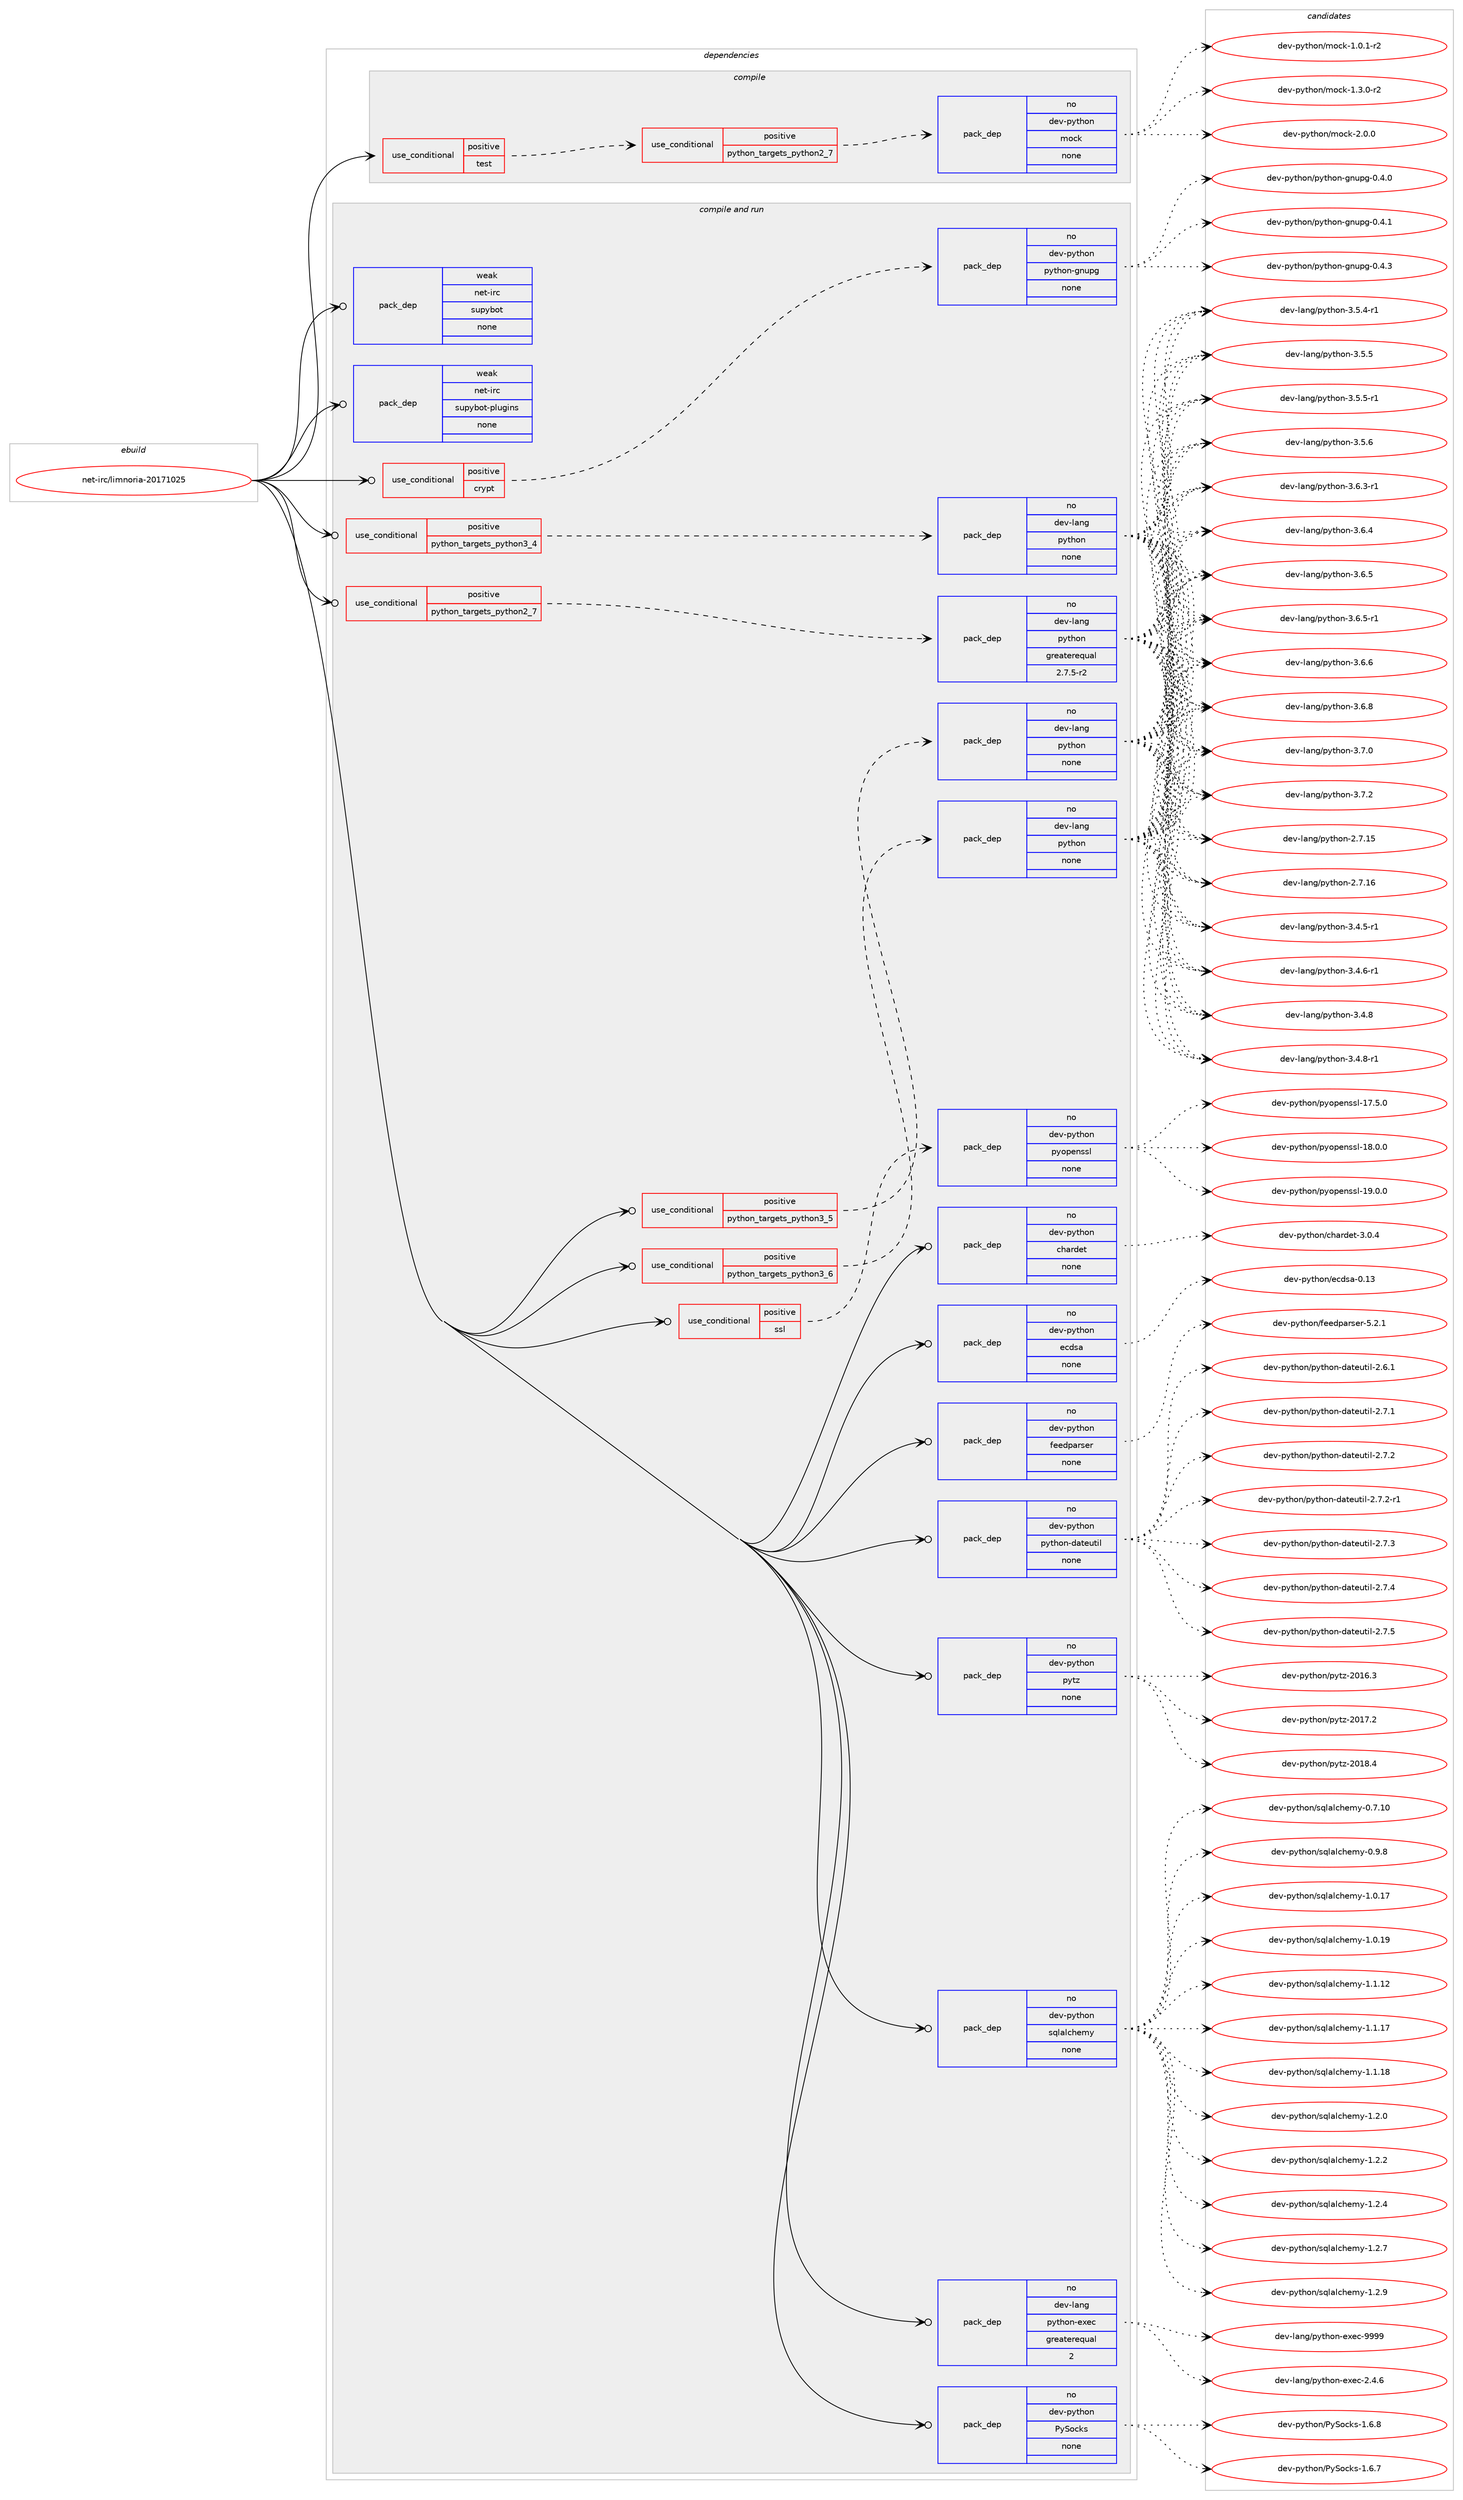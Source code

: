 digraph prolog {

# *************
# Graph options
# *************

newrank=true;
concentrate=true;
compound=true;
graph [rankdir=LR,fontname=Helvetica,fontsize=10,ranksep=1.5];#, ranksep=2.5, nodesep=0.2];
edge  [arrowhead=vee];
node  [fontname=Helvetica,fontsize=10];

# **********
# The ebuild
# **********

subgraph cluster_leftcol {
color=gray;
rank=same;
label=<<i>ebuild</i>>;
id [label="net-irc/limnoria-20171025", color=red, width=4, href="../net-irc/limnoria-20171025.svg"];
}

# ****************
# The dependencies
# ****************

subgraph cluster_midcol {
color=gray;
label=<<i>dependencies</i>>;
subgraph cluster_compile {
fillcolor="#eeeeee";
style=filled;
label=<<i>compile</i>>;
subgraph cond445520 {
dependency1657077 [label=<<TABLE BORDER="0" CELLBORDER="1" CELLSPACING="0" CELLPADDING="4"><TR><TD ROWSPAN="3" CELLPADDING="10">use_conditional</TD></TR><TR><TD>positive</TD></TR><TR><TD>test</TD></TR></TABLE>>, shape=none, color=red];
subgraph cond445521 {
dependency1657078 [label=<<TABLE BORDER="0" CELLBORDER="1" CELLSPACING="0" CELLPADDING="4"><TR><TD ROWSPAN="3" CELLPADDING="10">use_conditional</TD></TR><TR><TD>positive</TD></TR><TR><TD>python_targets_python2_7</TD></TR></TABLE>>, shape=none, color=red];
subgraph pack1184699 {
dependency1657079 [label=<<TABLE BORDER="0" CELLBORDER="1" CELLSPACING="0" CELLPADDING="4" WIDTH="220"><TR><TD ROWSPAN="6" CELLPADDING="30">pack_dep</TD></TR><TR><TD WIDTH="110">no</TD></TR><TR><TD>dev-python</TD></TR><TR><TD>mock</TD></TR><TR><TD>none</TD></TR><TR><TD></TD></TR></TABLE>>, shape=none, color=blue];
}
dependency1657078:e -> dependency1657079:w [weight=20,style="dashed",arrowhead="vee"];
}
dependency1657077:e -> dependency1657078:w [weight=20,style="dashed",arrowhead="vee"];
}
id:e -> dependency1657077:w [weight=20,style="solid",arrowhead="vee"];
}
subgraph cluster_compileandrun {
fillcolor="#eeeeee";
style=filled;
label=<<i>compile and run</i>>;
subgraph cond445522 {
dependency1657080 [label=<<TABLE BORDER="0" CELLBORDER="1" CELLSPACING="0" CELLPADDING="4"><TR><TD ROWSPAN="3" CELLPADDING="10">use_conditional</TD></TR><TR><TD>positive</TD></TR><TR><TD>crypt</TD></TR></TABLE>>, shape=none, color=red];
subgraph pack1184700 {
dependency1657081 [label=<<TABLE BORDER="0" CELLBORDER="1" CELLSPACING="0" CELLPADDING="4" WIDTH="220"><TR><TD ROWSPAN="6" CELLPADDING="30">pack_dep</TD></TR><TR><TD WIDTH="110">no</TD></TR><TR><TD>dev-python</TD></TR><TR><TD>python-gnupg</TD></TR><TR><TD>none</TD></TR><TR><TD></TD></TR></TABLE>>, shape=none, color=blue];
}
dependency1657080:e -> dependency1657081:w [weight=20,style="dashed",arrowhead="vee"];
}
id:e -> dependency1657080:w [weight=20,style="solid",arrowhead="odotvee"];
subgraph cond445523 {
dependency1657082 [label=<<TABLE BORDER="0" CELLBORDER="1" CELLSPACING="0" CELLPADDING="4"><TR><TD ROWSPAN="3" CELLPADDING="10">use_conditional</TD></TR><TR><TD>positive</TD></TR><TR><TD>python_targets_python2_7</TD></TR></TABLE>>, shape=none, color=red];
subgraph pack1184701 {
dependency1657083 [label=<<TABLE BORDER="0" CELLBORDER="1" CELLSPACING="0" CELLPADDING="4" WIDTH="220"><TR><TD ROWSPAN="6" CELLPADDING="30">pack_dep</TD></TR><TR><TD WIDTH="110">no</TD></TR><TR><TD>dev-lang</TD></TR><TR><TD>python</TD></TR><TR><TD>greaterequal</TD></TR><TR><TD>2.7.5-r2</TD></TR></TABLE>>, shape=none, color=blue];
}
dependency1657082:e -> dependency1657083:w [weight=20,style="dashed",arrowhead="vee"];
}
id:e -> dependency1657082:w [weight=20,style="solid",arrowhead="odotvee"];
subgraph cond445524 {
dependency1657084 [label=<<TABLE BORDER="0" CELLBORDER="1" CELLSPACING="0" CELLPADDING="4"><TR><TD ROWSPAN="3" CELLPADDING="10">use_conditional</TD></TR><TR><TD>positive</TD></TR><TR><TD>python_targets_python3_4</TD></TR></TABLE>>, shape=none, color=red];
subgraph pack1184702 {
dependency1657085 [label=<<TABLE BORDER="0" CELLBORDER="1" CELLSPACING="0" CELLPADDING="4" WIDTH="220"><TR><TD ROWSPAN="6" CELLPADDING="30">pack_dep</TD></TR><TR><TD WIDTH="110">no</TD></TR><TR><TD>dev-lang</TD></TR><TR><TD>python</TD></TR><TR><TD>none</TD></TR><TR><TD></TD></TR></TABLE>>, shape=none, color=blue];
}
dependency1657084:e -> dependency1657085:w [weight=20,style="dashed",arrowhead="vee"];
}
id:e -> dependency1657084:w [weight=20,style="solid",arrowhead="odotvee"];
subgraph cond445525 {
dependency1657086 [label=<<TABLE BORDER="0" CELLBORDER="1" CELLSPACING="0" CELLPADDING="4"><TR><TD ROWSPAN="3" CELLPADDING="10">use_conditional</TD></TR><TR><TD>positive</TD></TR><TR><TD>python_targets_python3_5</TD></TR></TABLE>>, shape=none, color=red];
subgraph pack1184703 {
dependency1657087 [label=<<TABLE BORDER="0" CELLBORDER="1" CELLSPACING="0" CELLPADDING="4" WIDTH="220"><TR><TD ROWSPAN="6" CELLPADDING="30">pack_dep</TD></TR><TR><TD WIDTH="110">no</TD></TR><TR><TD>dev-lang</TD></TR><TR><TD>python</TD></TR><TR><TD>none</TD></TR><TR><TD></TD></TR></TABLE>>, shape=none, color=blue];
}
dependency1657086:e -> dependency1657087:w [weight=20,style="dashed",arrowhead="vee"];
}
id:e -> dependency1657086:w [weight=20,style="solid",arrowhead="odotvee"];
subgraph cond445526 {
dependency1657088 [label=<<TABLE BORDER="0" CELLBORDER="1" CELLSPACING="0" CELLPADDING="4"><TR><TD ROWSPAN="3" CELLPADDING="10">use_conditional</TD></TR><TR><TD>positive</TD></TR><TR><TD>python_targets_python3_6</TD></TR></TABLE>>, shape=none, color=red];
subgraph pack1184704 {
dependency1657089 [label=<<TABLE BORDER="0" CELLBORDER="1" CELLSPACING="0" CELLPADDING="4" WIDTH="220"><TR><TD ROWSPAN="6" CELLPADDING="30">pack_dep</TD></TR><TR><TD WIDTH="110">no</TD></TR><TR><TD>dev-lang</TD></TR><TR><TD>python</TD></TR><TR><TD>none</TD></TR><TR><TD></TD></TR></TABLE>>, shape=none, color=blue];
}
dependency1657088:e -> dependency1657089:w [weight=20,style="dashed",arrowhead="vee"];
}
id:e -> dependency1657088:w [weight=20,style="solid",arrowhead="odotvee"];
subgraph cond445527 {
dependency1657090 [label=<<TABLE BORDER="0" CELLBORDER="1" CELLSPACING="0" CELLPADDING="4"><TR><TD ROWSPAN="3" CELLPADDING="10">use_conditional</TD></TR><TR><TD>positive</TD></TR><TR><TD>ssl</TD></TR></TABLE>>, shape=none, color=red];
subgraph pack1184705 {
dependency1657091 [label=<<TABLE BORDER="0" CELLBORDER="1" CELLSPACING="0" CELLPADDING="4" WIDTH="220"><TR><TD ROWSPAN="6" CELLPADDING="30">pack_dep</TD></TR><TR><TD WIDTH="110">no</TD></TR><TR><TD>dev-python</TD></TR><TR><TD>pyopenssl</TD></TR><TR><TD>none</TD></TR><TR><TD></TD></TR></TABLE>>, shape=none, color=blue];
}
dependency1657090:e -> dependency1657091:w [weight=20,style="dashed",arrowhead="vee"];
}
id:e -> dependency1657090:w [weight=20,style="solid",arrowhead="odotvee"];
subgraph pack1184706 {
dependency1657092 [label=<<TABLE BORDER="0" CELLBORDER="1" CELLSPACING="0" CELLPADDING="4" WIDTH="220"><TR><TD ROWSPAN="6" CELLPADDING="30">pack_dep</TD></TR><TR><TD WIDTH="110">no</TD></TR><TR><TD>dev-lang</TD></TR><TR><TD>python-exec</TD></TR><TR><TD>greaterequal</TD></TR><TR><TD>2</TD></TR></TABLE>>, shape=none, color=blue];
}
id:e -> dependency1657092:w [weight=20,style="solid",arrowhead="odotvee"];
subgraph pack1184707 {
dependency1657093 [label=<<TABLE BORDER="0" CELLBORDER="1" CELLSPACING="0" CELLPADDING="4" WIDTH="220"><TR><TD ROWSPAN="6" CELLPADDING="30">pack_dep</TD></TR><TR><TD WIDTH="110">no</TD></TR><TR><TD>dev-python</TD></TR><TR><TD>PySocks</TD></TR><TR><TD>none</TD></TR><TR><TD></TD></TR></TABLE>>, shape=none, color=blue];
}
id:e -> dependency1657093:w [weight=20,style="solid",arrowhead="odotvee"];
subgraph pack1184708 {
dependency1657094 [label=<<TABLE BORDER="0" CELLBORDER="1" CELLSPACING="0" CELLPADDING="4" WIDTH="220"><TR><TD ROWSPAN="6" CELLPADDING="30">pack_dep</TD></TR><TR><TD WIDTH="110">no</TD></TR><TR><TD>dev-python</TD></TR><TR><TD>chardet</TD></TR><TR><TD>none</TD></TR><TR><TD></TD></TR></TABLE>>, shape=none, color=blue];
}
id:e -> dependency1657094:w [weight=20,style="solid",arrowhead="odotvee"];
subgraph pack1184709 {
dependency1657095 [label=<<TABLE BORDER="0" CELLBORDER="1" CELLSPACING="0" CELLPADDING="4" WIDTH="220"><TR><TD ROWSPAN="6" CELLPADDING="30">pack_dep</TD></TR><TR><TD WIDTH="110">no</TD></TR><TR><TD>dev-python</TD></TR><TR><TD>ecdsa</TD></TR><TR><TD>none</TD></TR><TR><TD></TD></TR></TABLE>>, shape=none, color=blue];
}
id:e -> dependency1657095:w [weight=20,style="solid",arrowhead="odotvee"];
subgraph pack1184710 {
dependency1657096 [label=<<TABLE BORDER="0" CELLBORDER="1" CELLSPACING="0" CELLPADDING="4" WIDTH="220"><TR><TD ROWSPAN="6" CELLPADDING="30">pack_dep</TD></TR><TR><TD WIDTH="110">no</TD></TR><TR><TD>dev-python</TD></TR><TR><TD>feedparser</TD></TR><TR><TD>none</TD></TR><TR><TD></TD></TR></TABLE>>, shape=none, color=blue];
}
id:e -> dependency1657096:w [weight=20,style="solid",arrowhead="odotvee"];
subgraph pack1184711 {
dependency1657097 [label=<<TABLE BORDER="0" CELLBORDER="1" CELLSPACING="0" CELLPADDING="4" WIDTH="220"><TR><TD ROWSPAN="6" CELLPADDING="30">pack_dep</TD></TR><TR><TD WIDTH="110">no</TD></TR><TR><TD>dev-python</TD></TR><TR><TD>python-dateutil</TD></TR><TR><TD>none</TD></TR><TR><TD></TD></TR></TABLE>>, shape=none, color=blue];
}
id:e -> dependency1657097:w [weight=20,style="solid",arrowhead="odotvee"];
subgraph pack1184712 {
dependency1657098 [label=<<TABLE BORDER="0" CELLBORDER="1" CELLSPACING="0" CELLPADDING="4" WIDTH="220"><TR><TD ROWSPAN="6" CELLPADDING="30">pack_dep</TD></TR><TR><TD WIDTH="110">no</TD></TR><TR><TD>dev-python</TD></TR><TR><TD>pytz</TD></TR><TR><TD>none</TD></TR><TR><TD></TD></TR></TABLE>>, shape=none, color=blue];
}
id:e -> dependency1657098:w [weight=20,style="solid",arrowhead="odotvee"];
subgraph pack1184713 {
dependency1657099 [label=<<TABLE BORDER="0" CELLBORDER="1" CELLSPACING="0" CELLPADDING="4" WIDTH="220"><TR><TD ROWSPAN="6" CELLPADDING="30">pack_dep</TD></TR><TR><TD WIDTH="110">no</TD></TR><TR><TD>dev-python</TD></TR><TR><TD>sqlalchemy</TD></TR><TR><TD>none</TD></TR><TR><TD></TD></TR></TABLE>>, shape=none, color=blue];
}
id:e -> dependency1657099:w [weight=20,style="solid",arrowhead="odotvee"];
subgraph pack1184714 {
dependency1657100 [label=<<TABLE BORDER="0" CELLBORDER="1" CELLSPACING="0" CELLPADDING="4" WIDTH="220"><TR><TD ROWSPAN="6" CELLPADDING="30">pack_dep</TD></TR><TR><TD WIDTH="110">weak</TD></TR><TR><TD>net-irc</TD></TR><TR><TD>supybot</TD></TR><TR><TD>none</TD></TR><TR><TD></TD></TR></TABLE>>, shape=none, color=blue];
}
id:e -> dependency1657100:w [weight=20,style="solid",arrowhead="odotvee"];
subgraph pack1184715 {
dependency1657101 [label=<<TABLE BORDER="0" CELLBORDER="1" CELLSPACING="0" CELLPADDING="4" WIDTH="220"><TR><TD ROWSPAN="6" CELLPADDING="30">pack_dep</TD></TR><TR><TD WIDTH="110">weak</TD></TR><TR><TD>net-irc</TD></TR><TR><TD>supybot-plugins</TD></TR><TR><TD>none</TD></TR><TR><TD></TD></TR></TABLE>>, shape=none, color=blue];
}
id:e -> dependency1657101:w [weight=20,style="solid",arrowhead="odotvee"];
}
subgraph cluster_run {
fillcolor="#eeeeee";
style=filled;
label=<<i>run</i>>;
}
}

# **************
# The candidates
# **************

subgraph cluster_choices {
rank=same;
color=gray;
label=<<i>candidates</i>>;

subgraph choice1184699 {
color=black;
nodesep=1;
choice1001011184511212111610411111047109111991074549464846494511450 [label="dev-python/mock-1.0.1-r2", color=red, width=4,href="../dev-python/mock-1.0.1-r2.svg"];
choice1001011184511212111610411111047109111991074549465146484511450 [label="dev-python/mock-1.3.0-r2", color=red, width=4,href="../dev-python/mock-1.3.0-r2.svg"];
choice100101118451121211161041111104710911199107455046484648 [label="dev-python/mock-2.0.0", color=red, width=4,href="../dev-python/mock-2.0.0.svg"];
dependency1657079:e -> choice1001011184511212111610411111047109111991074549464846494511450:w [style=dotted,weight="100"];
dependency1657079:e -> choice1001011184511212111610411111047109111991074549465146484511450:w [style=dotted,weight="100"];
dependency1657079:e -> choice100101118451121211161041111104710911199107455046484648:w [style=dotted,weight="100"];
}
subgraph choice1184700 {
color=black;
nodesep=1;
choice100101118451121211161041111104711212111610411111045103110117112103454846524648 [label="dev-python/python-gnupg-0.4.0", color=red, width=4,href="../dev-python/python-gnupg-0.4.0.svg"];
choice100101118451121211161041111104711212111610411111045103110117112103454846524649 [label="dev-python/python-gnupg-0.4.1", color=red, width=4,href="../dev-python/python-gnupg-0.4.1.svg"];
choice100101118451121211161041111104711212111610411111045103110117112103454846524651 [label="dev-python/python-gnupg-0.4.3", color=red, width=4,href="../dev-python/python-gnupg-0.4.3.svg"];
dependency1657081:e -> choice100101118451121211161041111104711212111610411111045103110117112103454846524648:w [style=dotted,weight="100"];
dependency1657081:e -> choice100101118451121211161041111104711212111610411111045103110117112103454846524649:w [style=dotted,weight="100"];
dependency1657081:e -> choice100101118451121211161041111104711212111610411111045103110117112103454846524651:w [style=dotted,weight="100"];
}
subgraph choice1184701 {
color=black;
nodesep=1;
choice10010111845108971101034711212111610411111045504655464953 [label="dev-lang/python-2.7.15", color=red, width=4,href="../dev-lang/python-2.7.15.svg"];
choice10010111845108971101034711212111610411111045504655464954 [label="dev-lang/python-2.7.16", color=red, width=4,href="../dev-lang/python-2.7.16.svg"];
choice1001011184510897110103471121211161041111104551465246534511449 [label="dev-lang/python-3.4.5-r1", color=red, width=4,href="../dev-lang/python-3.4.5-r1.svg"];
choice1001011184510897110103471121211161041111104551465246544511449 [label="dev-lang/python-3.4.6-r1", color=red, width=4,href="../dev-lang/python-3.4.6-r1.svg"];
choice100101118451089711010347112121116104111110455146524656 [label="dev-lang/python-3.4.8", color=red, width=4,href="../dev-lang/python-3.4.8.svg"];
choice1001011184510897110103471121211161041111104551465246564511449 [label="dev-lang/python-3.4.8-r1", color=red, width=4,href="../dev-lang/python-3.4.8-r1.svg"];
choice1001011184510897110103471121211161041111104551465346524511449 [label="dev-lang/python-3.5.4-r1", color=red, width=4,href="../dev-lang/python-3.5.4-r1.svg"];
choice100101118451089711010347112121116104111110455146534653 [label="dev-lang/python-3.5.5", color=red, width=4,href="../dev-lang/python-3.5.5.svg"];
choice1001011184510897110103471121211161041111104551465346534511449 [label="dev-lang/python-3.5.5-r1", color=red, width=4,href="../dev-lang/python-3.5.5-r1.svg"];
choice100101118451089711010347112121116104111110455146534654 [label="dev-lang/python-3.5.6", color=red, width=4,href="../dev-lang/python-3.5.6.svg"];
choice1001011184510897110103471121211161041111104551465446514511449 [label="dev-lang/python-3.6.3-r1", color=red, width=4,href="../dev-lang/python-3.6.3-r1.svg"];
choice100101118451089711010347112121116104111110455146544652 [label="dev-lang/python-3.6.4", color=red, width=4,href="../dev-lang/python-3.6.4.svg"];
choice100101118451089711010347112121116104111110455146544653 [label="dev-lang/python-3.6.5", color=red, width=4,href="../dev-lang/python-3.6.5.svg"];
choice1001011184510897110103471121211161041111104551465446534511449 [label="dev-lang/python-3.6.5-r1", color=red, width=4,href="../dev-lang/python-3.6.5-r1.svg"];
choice100101118451089711010347112121116104111110455146544654 [label="dev-lang/python-3.6.6", color=red, width=4,href="../dev-lang/python-3.6.6.svg"];
choice100101118451089711010347112121116104111110455146544656 [label="dev-lang/python-3.6.8", color=red, width=4,href="../dev-lang/python-3.6.8.svg"];
choice100101118451089711010347112121116104111110455146554648 [label="dev-lang/python-3.7.0", color=red, width=4,href="../dev-lang/python-3.7.0.svg"];
choice100101118451089711010347112121116104111110455146554650 [label="dev-lang/python-3.7.2", color=red, width=4,href="../dev-lang/python-3.7.2.svg"];
dependency1657083:e -> choice10010111845108971101034711212111610411111045504655464953:w [style=dotted,weight="100"];
dependency1657083:e -> choice10010111845108971101034711212111610411111045504655464954:w [style=dotted,weight="100"];
dependency1657083:e -> choice1001011184510897110103471121211161041111104551465246534511449:w [style=dotted,weight="100"];
dependency1657083:e -> choice1001011184510897110103471121211161041111104551465246544511449:w [style=dotted,weight="100"];
dependency1657083:e -> choice100101118451089711010347112121116104111110455146524656:w [style=dotted,weight="100"];
dependency1657083:e -> choice1001011184510897110103471121211161041111104551465246564511449:w [style=dotted,weight="100"];
dependency1657083:e -> choice1001011184510897110103471121211161041111104551465346524511449:w [style=dotted,weight="100"];
dependency1657083:e -> choice100101118451089711010347112121116104111110455146534653:w [style=dotted,weight="100"];
dependency1657083:e -> choice1001011184510897110103471121211161041111104551465346534511449:w [style=dotted,weight="100"];
dependency1657083:e -> choice100101118451089711010347112121116104111110455146534654:w [style=dotted,weight="100"];
dependency1657083:e -> choice1001011184510897110103471121211161041111104551465446514511449:w [style=dotted,weight="100"];
dependency1657083:e -> choice100101118451089711010347112121116104111110455146544652:w [style=dotted,weight="100"];
dependency1657083:e -> choice100101118451089711010347112121116104111110455146544653:w [style=dotted,weight="100"];
dependency1657083:e -> choice1001011184510897110103471121211161041111104551465446534511449:w [style=dotted,weight="100"];
dependency1657083:e -> choice100101118451089711010347112121116104111110455146544654:w [style=dotted,weight="100"];
dependency1657083:e -> choice100101118451089711010347112121116104111110455146544656:w [style=dotted,weight="100"];
dependency1657083:e -> choice100101118451089711010347112121116104111110455146554648:w [style=dotted,weight="100"];
dependency1657083:e -> choice100101118451089711010347112121116104111110455146554650:w [style=dotted,weight="100"];
}
subgraph choice1184702 {
color=black;
nodesep=1;
choice10010111845108971101034711212111610411111045504655464953 [label="dev-lang/python-2.7.15", color=red, width=4,href="../dev-lang/python-2.7.15.svg"];
choice10010111845108971101034711212111610411111045504655464954 [label="dev-lang/python-2.7.16", color=red, width=4,href="../dev-lang/python-2.7.16.svg"];
choice1001011184510897110103471121211161041111104551465246534511449 [label="dev-lang/python-3.4.5-r1", color=red, width=4,href="../dev-lang/python-3.4.5-r1.svg"];
choice1001011184510897110103471121211161041111104551465246544511449 [label="dev-lang/python-3.4.6-r1", color=red, width=4,href="../dev-lang/python-3.4.6-r1.svg"];
choice100101118451089711010347112121116104111110455146524656 [label="dev-lang/python-3.4.8", color=red, width=4,href="../dev-lang/python-3.4.8.svg"];
choice1001011184510897110103471121211161041111104551465246564511449 [label="dev-lang/python-3.4.8-r1", color=red, width=4,href="../dev-lang/python-3.4.8-r1.svg"];
choice1001011184510897110103471121211161041111104551465346524511449 [label="dev-lang/python-3.5.4-r1", color=red, width=4,href="../dev-lang/python-3.5.4-r1.svg"];
choice100101118451089711010347112121116104111110455146534653 [label="dev-lang/python-3.5.5", color=red, width=4,href="../dev-lang/python-3.5.5.svg"];
choice1001011184510897110103471121211161041111104551465346534511449 [label="dev-lang/python-3.5.5-r1", color=red, width=4,href="../dev-lang/python-3.5.5-r1.svg"];
choice100101118451089711010347112121116104111110455146534654 [label="dev-lang/python-3.5.6", color=red, width=4,href="../dev-lang/python-3.5.6.svg"];
choice1001011184510897110103471121211161041111104551465446514511449 [label="dev-lang/python-3.6.3-r1", color=red, width=4,href="../dev-lang/python-3.6.3-r1.svg"];
choice100101118451089711010347112121116104111110455146544652 [label="dev-lang/python-3.6.4", color=red, width=4,href="../dev-lang/python-3.6.4.svg"];
choice100101118451089711010347112121116104111110455146544653 [label="dev-lang/python-3.6.5", color=red, width=4,href="../dev-lang/python-3.6.5.svg"];
choice1001011184510897110103471121211161041111104551465446534511449 [label="dev-lang/python-3.6.5-r1", color=red, width=4,href="../dev-lang/python-3.6.5-r1.svg"];
choice100101118451089711010347112121116104111110455146544654 [label="dev-lang/python-3.6.6", color=red, width=4,href="../dev-lang/python-3.6.6.svg"];
choice100101118451089711010347112121116104111110455146544656 [label="dev-lang/python-3.6.8", color=red, width=4,href="../dev-lang/python-3.6.8.svg"];
choice100101118451089711010347112121116104111110455146554648 [label="dev-lang/python-3.7.0", color=red, width=4,href="../dev-lang/python-3.7.0.svg"];
choice100101118451089711010347112121116104111110455146554650 [label="dev-lang/python-3.7.2", color=red, width=4,href="../dev-lang/python-3.7.2.svg"];
dependency1657085:e -> choice10010111845108971101034711212111610411111045504655464953:w [style=dotted,weight="100"];
dependency1657085:e -> choice10010111845108971101034711212111610411111045504655464954:w [style=dotted,weight="100"];
dependency1657085:e -> choice1001011184510897110103471121211161041111104551465246534511449:w [style=dotted,weight="100"];
dependency1657085:e -> choice1001011184510897110103471121211161041111104551465246544511449:w [style=dotted,weight="100"];
dependency1657085:e -> choice100101118451089711010347112121116104111110455146524656:w [style=dotted,weight="100"];
dependency1657085:e -> choice1001011184510897110103471121211161041111104551465246564511449:w [style=dotted,weight="100"];
dependency1657085:e -> choice1001011184510897110103471121211161041111104551465346524511449:w [style=dotted,weight="100"];
dependency1657085:e -> choice100101118451089711010347112121116104111110455146534653:w [style=dotted,weight="100"];
dependency1657085:e -> choice1001011184510897110103471121211161041111104551465346534511449:w [style=dotted,weight="100"];
dependency1657085:e -> choice100101118451089711010347112121116104111110455146534654:w [style=dotted,weight="100"];
dependency1657085:e -> choice1001011184510897110103471121211161041111104551465446514511449:w [style=dotted,weight="100"];
dependency1657085:e -> choice100101118451089711010347112121116104111110455146544652:w [style=dotted,weight="100"];
dependency1657085:e -> choice100101118451089711010347112121116104111110455146544653:w [style=dotted,weight="100"];
dependency1657085:e -> choice1001011184510897110103471121211161041111104551465446534511449:w [style=dotted,weight="100"];
dependency1657085:e -> choice100101118451089711010347112121116104111110455146544654:w [style=dotted,weight="100"];
dependency1657085:e -> choice100101118451089711010347112121116104111110455146544656:w [style=dotted,weight="100"];
dependency1657085:e -> choice100101118451089711010347112121116104111110455146554648:w [style=dotted,weight="100"];
dependency1657085:e -> choice100101118451089711010347112121116104111110455146554650:w [style=dotted,weight="100"];
}
subgraph choice1184703 {
color=black;
nodesep=1;
choice10010111845108971101034711212111610411111045504655464953 [label="dev-lang/python-2.7.15", color=red, width=4,href="../dev-lang/python-2.7.15.svg"];
choice10010111845108971101034711212111610411111045504655464954 [label="dev-lang/python-2.7.16", color=red, width=4,href="../dev-lang/python-2.7.16.svg"];
choice1001011184510897110103471121211161041111104551465246534511449 [label="dev-lang/python-3.4.5-r1", color=red, width=4,href="../dev-lang/python-3.4.5-r1.svg"];
choice1001011184510897110103471121211161041111104551465246544511449 [label="dev-lang/python-3.4.6-r1", color=red, width=4,href="../dev-lang/python-3.4.6-r1.svg"];
choice100101118451089711010347112121116104111110455146524656 [label="dev-lang/python-3.4.8", color=red, width=4,href="../dev-lang/python-3.4.8.svg"];
choice1001011184510897110103471121211161041111104551465246564511449 [label="dev-lang/python-3.4.8-r1", color=red, width=4,href="../dev-lang/python-3.4.8-r1.svg"];
choice1001011184510897110103471121211161041111104551465346524511449 [label="dev-lang/python-3.5.4-r1", color=red, width=4,href="../dev-lang/python-3.5.4-r1.svg"];
choice100101118451089711010347112121116104111110455146534653 [label="dev-lang/python-3.5.5", color=red, width=4,href="../dev-lang/python-3.5.5.svg"];
choice1001011184510897110103471121211161041111104551465346534511449 [label="dev-lang/python-3.5.5-r1", color=red, width=4,href="../dev-lang/python-3.5.5-r1.svg"];
choice100101118451089711010347112121116104111110455146534654 [label="dev-lang/python-3.5.6", color=red, width=4,href="../dev-lang/python-3.5.6.svg"];
choice1001011184510897110103471121211161041111104551465446514511449 [label="dev-lang/python-3.6.3-r1", color=red, width=4,href="../dev-lang/python-3.6.3-r1.svg"];
choice100101118451089711010347112121116104111110455146544652 [label="dev-lang/python-3.6.4", color=red, width=4,href="../dev-lang/python-3.6.4.svg"];
choice100101118451089711010347112121116104111110455146544653 [label="dev-lang/python-3.6.5", color=red, width=4,href="../dev-lang/python-3.6.5.svg"];
choice1001011184510897110103471121211161041111104551465446534511449 [label="dev-lang/python-3.6.5-r1", color=red, width=4,href="../dev-lang/python-3.6.5-r1.svg"];
choice100101118451089711010347112121116104111110455146544654 [label="dev-lang/python-3.6.6", color=red, width=4,href="../dev-lang/python-3.6.6.svg"];
choice100101118451089711010347112121116104111110455146544656 [label="dev-lang/python-3.6.8", color=red, width=4,href="../dev-lang/python-3.6.8.svg"];
choice100101118451089711010347112121116104111110455146554648 [label="dev-lang/python-3.7.0", color=red, width=4,href="../dev-lang/python-3.7.0.svg"];
choice100101118451089711010347112121116104111110455146554650 [label="dev-lang/python-3.7.2", color=red, width=4,href="../dev-lang/python-3.7.2.svg"];
dependency1657087:e -> choice10010111845108971101034711212111610411111045504655464953:w [style=dotted,weight="100"];
dependency1657087:e -> choice10010111845108971101034711212111610411111045504655464954:w [style=dotted,weight="100"];
dependency1657087:e -> choice1001011184510897110103471121211161041111104551465246534511449:w [style=dotted,weight="100"];
dependency1657087:e -> choice1001011184510897110103471121211161041111104551465246544511449:w [style=dotted,weight="100"];
dependency1657087:e -> choice100101118451089711010347112121116104111110455146524656:w [style=dotted,weight="100"];
dependency1657087:e -> choice1001011184510897110103471121211161041111104551465246564511449:w [style=dotted,weight="100"];
dependency1657087:e -> choice1001011184510897110103471121211161041111104551465346524511449:w [style=dotted,weight="100"];
dependency1657087:e -> choice100101118451089711010347112121116104111110455146534653:w [style=dotted,weight="100"];
dependency1657087:e -> choice1001011184510897110103471121211161041111104551465346534511449:w [style=dotted,weight="100"];
dependency1657087:e -> choice100101118451089711010347112121116104111110455146534654:w [style=dotted,weight="100"];
dependency1657087:e -> choice1001011184510897110103471121211161041111104551465446514511449:w [style=dotted,weight="100"];
dependency1657087:e -> choice100101118451089711010347112121116104111110455146544652:w [style=dotted,weight="100"];
dependency1657087:e -> choice100101118451089711010347112121116104111110455146544653:w [style=dotted,weight="100"];
dependency1657087:e -> choice1001011184510897110103471121211161041111104551465446534511449:w [style=dotted,weight="100"];
dependency1657087:e -> choice100101118451089711010347112121116104111110455146544654:w [style=dotted,weight="100"];
dependency1657087:e -> choice100101118451089711010347112121116104111110455146544656:w [style=dotted,weight="100"];
dependency1657087:e -> choice100101118451089711010347112121116104111110455146554648:w [style=dotted,weight="100"];
dependency1657087:e -> choice100101118451089711010347112121116104111110455146554650:w [style=dotted,weight="100"];
}
subgraph choice1184704 {
color=black;
nodesep=1;
choice10010111845108971101034711212111610411111045504655464953 [label="dev-lang/python-2.7.15", color=red, width=4,href="../dev-lang/python-2.7.15.svg"];
choice10010111845108971101034711212111610411111045504655464954 [label="dev-lang/python-2.7.16", color=red, width=4,href="../dev-lang/python-2.7.16.svg"];
choice1001011184510897110103471121211161041111104551465246534511449 [label="dev-lang/python-3.4.5-r1", color=red, width=4,href="../dev-lang/python-3.4.5-r1.svg"];
choice1001011184510897110103471121211161041111104551465246544511449 [label="dev-lang/python-3.4.6-r1", color=red, width=4,href="../dev-lang/python-3.4.6-r1.svg"];
choice100101118451089711010347112121116104111110455146524656 [label="dev-lang/python-3.4.8", color=red, width=4,href="../dev-lang/python-3.4.8.svg"];
choice1001011184510897110103471121211161041111104551465246564511449 [label="dev-lang/python-3.4.8-r1", color=red, width=4,href="../dev-lang/python-3.4.8-r1.svg"];
choice1001011184510897110103471121211161041111104551465346524511449 [label="dev-lang/python-3.5.4-r1", color=red, width=4,href="../dev-lang/python-3.5.4-r1.svg"];
choice100101118451089711010347112121116104111110455146534653 [label="dev-lang/python-3.5.5", color=red, width=4,href="../dev-lang/python-3.5.5.svg"];
choice1001011184510897110103471121211161041111104551465346534511449 [label="dev-lang/python-3.5.5-r1", color=red, width=4,href="../dev-lang/python-3.5.5-r1.svg"];
choice100101118451089711010347112121116104111110455146534654 [label="dev-lang/python-3.5.6", color=red, width=4,href="../dev-lang/python-3.5.6.svg"];
choice1001011184510897110103471121211161041111104551465446514511449 [label="dev-lang/python-3.6.3-r1", color=red, width=4,href="../dev-lang/python-3.6.3-r1.svg"];
choice100101118451089711010347112121116104111110455146544652 [label="dev-lang/python-3.6.4", color=red, width=4,href="../dev-lang/python-3.6.4.svg"];
choice100101118451089711010347112121116104111110455146544653 [label="dev-lang/python-3.6.5", color=red, width=4,href="../dev-lang/python-3.6.5.svg"];
choice1001011184510897110103471121211161041111104551465446534511449 [label="dev-lang/python-3.6.5-r1", color=red, width=4,href="../dev-lang/python-3.6.5-r1.svg"];
choice100101118451089711010347112121116104111110455146544654 [label="dev-lang/python-3.6.6", color=red, width=4,href="../dev-lang/python-3.6.6.svg"];
choice100101118451089711010347112121116104111110455146544656 [label="dev-lang/python-3.6.8", color=red, width=4,href="../dev-lang/python-3.6.8.svg"];
choice100101118451089711010347112121116104111110455146554648 [label="dev-lang/python-3.7.0", color=red, width=4,href="../dev-lang/python-3.7.0.svg"];
choice100101118451089711010347112121116104111110455146554650 [label="dev-lang/python-3.7.2", color=red, width=4,href="../dev-lang/python-3.7.2.svg"];
dependency1657089:e -> choice10010111845108971101034711212111610411111045504655464953:w [style=dotted,weight="100"];
dependency1657089:e -> choice10010111845108971101034711212111610411111045504655464954:w [style=dotted,weight="100"];
dependency1657089:e -> choice1001011184510897110103471121211161041111104551465246534511449:w [style=dotted,weight="100"];
dependency1657089:e -> choice1001011184510897110103471121211161041111104551465246544511449:w [style=dotted,weight="100"];
dependency1657089:e -> choice100101118451089711010347112121116104111110455146524656:w [style=dotted,weight="100"];
dependency1657089:e -> choice1001011184510897110103471121211161041111104551465246564511449:w [style=dotted,weight="100"];
dependency1657089:e -> choice1001011184510897110103471121211161041111104551465346524511449:w [style=dotted,weight="100"];
dependency1657089:e -> choice100101118451089711010347112121116104111110455146534653:w [style=dotted,weight="100"];
dependency1657089:e -> choice1001011184510897110103471121211161041111104551465346534511449:w [style=dotted,weight="100"];
dependency1657089:e -> choice100101118451089711010347112121116104111110455146534654:w [style=dotted,weight="100"];
dependency1657089:e -> choice1001011184510897110103471121211161041111104551465446514511449:w [style=dotted,weight="100"];
dependency1657089:e -> choice100101118451089711010347112121116104111110455146544652:w [style=dotted,weight="100"];
dependency1657089:e -> choice100101118451089711010347112121116104111110455146544653:w [style=dotted,weight="100"];
dependency1657089:e -> choice1001011184510897110103471121211161041111104551465446534511449:w [style=dotted,weight="100"];
dependency1657089:e -> choice100101118451089711010347112121116104111110455146544654:w [style=dotted,weight="100"];
dependency1657089:e -> choice100101118451089711010347112121116104111110455146544656:w [style=dotted,weight="100"];
dependency1657089:e -> choice100101118451089711010347112121116104111110455146554648:w [style=dotted,weight="100"];
dependency1657089:e -> choice100101118451089711010347112121116104111110455146554650:w [style=dotted,weight="100"];
}
subgraph choice1184705 {
color=black;
nodesep=1;
choice100101118451121211161041111104711212111111210111011511510845495546534648 [label="dev-python/pyopenssl-17.5.0", color=red, width=4,href="../dev-python/pyopenssl-17.5.0.svg"];
choice100101118451121211161041111104711212111111210111011511510845495646484648 [label="dev-python/pyopenssl-18.0.0", color=red, width=4,href="../dev-python/pyopenssl-18.0.0.svg"];
choice100101118451121211161041111104711212111111210111011511510845495746484648 [label="dev-python/pyopenssl-19.0.0", color=red, width=4,href="../dev-python/pyopenssl-19.0.0.svg"];
dependency1657091:e -> choice100101118451121211161041111104711212111111210111011511510845495546534648:w [style=dotted,weight="100"];
dependency1657091:e -> choice100101118451121211161041111104711212111111210111011511510845495646484648:w [style=dotted,weight="100"];
dependency1657091:e -> choice100101118451121211161041111104711212111111210111011511510845495746484648:w [style=dotted,weight="100"];
}
subgraph choice1184706 {
color=black;
nodesep=1;
choice1001011184510897110103471121211161041111104510112010199455046524654 [label="dev-lang/python-exec-2.4.6", color=red, width=4,href="../dev-lang/python-exec-2.4.6.svg"];
choice10010111845108971101034711212111610411111045101120101994557575757 [label="dev-lang/python-exec-9999", color=red, width=4,href="../dev-lang/python-exec-9999.svg"];
dependency1657092:e -> choice1001011184510897110103471121211161041111104510112010199455046524654:w [style=dotted,weight="100"];
dependency1657092:e -> choice10010111845108971101034711212111610411111045101120101994557575757:w [style=dotted,weight="100"];
}
subgraph choice1184707 {
color=black;
nodesep=1;
choice1001011184511212111610411111047801218311199107115454946544655 [label="dev-python/PySocks-1.6.7", color=red, width=4,href="../dev-python/PySocks-1.6.7.svg"];
choice1001011184511212111610411111047801218311199107115454946544656 [label="dev-python/PySocks-1.6.8", color=red, width=4,href="../dev-python/PySocks-1.6.8.svg"];
dependency1657093:e -> choice1001011184511212111610411111047801218311199107115454946544655:w [style=dotted,weight="100"];
dependency1657093:e -> choice1001011184511212111610411111047801218311199107115454946544656:w [style=dotted,weight="100"];
}
subgraph choice1184708 {
color=black;
nodesep=1;
choice10010111845112121116104111110479910497114100101116455146484652 [label="dev-python/chardet-3.0.4", color=red, width=4,href="../dev-python/chardet-3.0.4.svg"];
dependency1657094:e -> choice10010111845112121116104111110479910497114100101116455146484652:w [style=dotted,weight="100"];
}
subgraph choice1184709 {
color=black;
nodesep=1;
choice100101118451121211161041111104710199100115974548464951 [label="dev-python/ecdsa-0.13", color=red, width=4,href="../dev-python/ecdsa-0.13.svg"];
dependency1657095:e -> choice100101118451121211161041111104710199100115974548464951:w [style=dotted,weight="100"];
}
subgraph choice1184710 {
color=black;
nodesep=1;
choice100101118451121211161041111104710210110110011297114115101114455346504649 [label="dev-python/feedparser-5.2.1", color=red, width=4,href="../dev-python/feedparser-5.2.1.svg"];
dependency1657096:e -> choice100101118451121211161041111104710210110110011297114115101114455346504649:w [style=dotted,weight="100"];
}
subgraph choice1184711 {
color=black;
nodesep=1;
choice10010111845112121116104111110471121211161041111104510097116101117116105108455046544649 [label="dev-python/python-dateutil-2.6.1", color=red, width=4,href="../dev-python/python-dateutil-2.6.1.svg"];
choice10010111845112121116104111110471121211161041111104510097116101117116105108455046554649 [label="dev-python/python-dateutil-2.7.1", color=red, width=4,href="../dev-python/python-dateutil-2.7.1.svg"];
choice10010111845112121116104111110471121211161041111104510097116101117116105108455046554650 [label="dev-python/python-dateutil-2.7.2", color=red, width=4,href="../dev-python/python-dateutil-2.7.2.svg"];
choice100101118451121211161041111104711212111610411111045100971161011171161051084550465546504511449 [label="dev-python/python-dateutil-2.7.2-r1", color=red, width=4,href="../dev-python/python-dateutil-2.7.2-r1.svg"];
choice10010111845112121116104111110471121211161041111104510097116101117116105108455046554651 [label="dev-python/python-dateutil-2.7.3", color=red, width=4,href="../dev-python/python-dateutil-2.7.3.svg"];
choice10010111845112121116104111110471121211161041111104510097116101117116105108455046554652 [label="dev-python/python-dateutil-2.7.4", color=red, width=4,href="../dev-python/python-dateutil-2.7.4.svg"];
choice10010111845112121116104111110471121211161041111104510097116101117116105108455046554653 [label="dev-python/python-dateutil-2.7.5", color=red, width=4,href="../dev-python/python-dateutil-2.7.5.svg"];
dependency1657097:e -> choice10010111845112121116104111110471121211161041111104510097116101117116105108455046544649:w [style=dotted,weight="100"];
dependency1657097:e -> choice10010111845112121116104111110471121211161041111104510097116101117116105108455046554649:w [style=dotted,weight="100"];
dependency1657097:e -> choice10010111845112121116104111110471121211161041111104510097116101117116105108455046554650:w [style=dotted,weight="100"];
dependency1657097:e -> choice100101118451121211161041111104711212111610411111045100971161011171161051084550465546504511449:w [style=dotted,weight="100"];
dependency1657097:e -> choice10010111845112121116104111110471121211161041111104510097116101117116105108455046554651:w [style=dotted,weight="100"];
dependency1657097:e -> choice10010111845112121116104111110471121211161041111104510097116101117116105108455046554652:w [style=dotted,weight="100"];
dependency1657097:e -> choice10010111845112121116104111110471121211161041111104510097116101117116105108455046554653:w [style=dotted,weight="100"];
}
subgraph choice1184712 {
color=black;
nodesep=1;
choice100101118451121211161041111104711212111612245504849544651 [label="dev-python/pytz-2016.3", color=red, width=4,href="../dev-python/pytz-2016.3.svg"];
choice100101118451121211161041111104711212111612245504849554650 [label="dev-python/pytz-2017.2", color=red, width=4,href="../dev-python/pytz-2017.2.svg"];
choice100101118451121211161041111104711212111612245504849564652 [label="dev-python/pytz-2018.4", color=red, width=4,href="../dev-python/pytz-2018.4.svg"];
dependency1657098:e -> choice100101118451121211161041111104711212111612245504849544651:w [style=dotted,weight="100"];
dependency1657098:e -> choice100101118451121211161041111104711212111612245504849554650:w [style=dotted,weight="100"];
dependency1657098:e -> choice100101118451121211161041111104711212111612245504849564652:w [style=dotted,weight="100"];
}
subgraph choice1184713 {
color=black;
nodesep=1;
choice1001011184511212111610411111047115113108971089910410110912145484655464948 [label="dev-python/sqlalchemy-0.7.10", color=red, width=4,href="../dev-python/sqlalchemy-0.7.10.svg"];
choice10010111845112121116104111110471151131089710899104101109121454846574656 [label="dev-python/sqlalchemy-0.9.8", color=red, width=4,href="../dev-python/sqlalchemy-0.9.8.svg"];
choice1001011184511212111610411111047115113108971089910410110912145494648464955 [label="dev-python/sqlalchemy-1.0.17", color=red, width=4,href="../dev-python/sqlalchemy-1.0.17.svg"];
choice1001011184511212111610411111047115113108971089910410110912145494648464957 [label="dev-python/sqlalchemy-1.0.19", color=red, width=4,href="../dev-python/sqlalchemy-1.0.19.svg"];
choice1001011184511212111610411111047115113108971089910410110912145494649464950 [label="dev-python/sqlalchemy-1.1.12", color=red, width=4,href="../dev-python/sqlalchemy-1.1.12.svg"];
choice1001011184511212111610411111047115113108971089910410110912145494649464955 [label="dev-python/sqlalchemy-1.1.17", color=red, width=4,href="../dev-python/sqlalchemy-1.1.17.svg"];
choice1001011184511212111610411111047115113108971089910410110912145494649464956 [label="dev-python/sqlalchemy-1.1.18", color=red, width=4,href="../dev-python/sqlalchemy-1.1.18.svg"];
choice10010111845112121116104111110471151131089710899104101109121454946504648 [label="dev-python/sqlalchemy-1.2.0", color=red, width=4,href="../dev-python/sqlalchemy-1.2.0.svg"];
choice10010111845112121116104111110471151131089710899104101109121454946504650 [label="dev-python/sqlalchemy-1.2.2", color=red, width=4,href="../dev-python/sqlalchemy-1.2.2.svg"];
choice10010111845112121116104111110471151131089710899104101109121454946504652 [label="dev-python/sqlalchemy-1.2.4", color=red, width=4,href="../dev-python/sqlalchemy-1.2.4.svg"];
choice10010111845112121116104111110471151131089710899104101109121454946504655 [label="dev-python/sqlalchemy-1.2.7", color=red, width=4,href="../dev-python/sqlalchemy-1.2.7.svg"];
choice10010111845112121116104111110471151131089710899104101109121454946504657 [label="dev-python/sqlalchemy-1.2.9", color=red, width=4,href="../dev-python/sqlalchemy-1.2.9.svg"];
dependency1657099:e -> choice1001011184511212111610411111047115113108971089910410110912145484655464948:w [style=dotted,weight="100"];
dependency1657099:e -> choice10010111845112121116104111110471151131089710899104101109121454846574656:w [style=dotted,weight="100"];
dependency1657099:e -> choice1001011184511212111610411111047115113108971089910410110912145494648464955:w [style=dotted,weight="100"];
dependency1657099:e -> choice1001011184511212111610411111047115113108971089910410110912145494648464957:w [style=dotted,weight="100"];
dependency1657099:e -> choice1001011184511212111610411111047115113108971089910410110912145494649464950:w [style=dotted,weight="100"];
dependency1657099:e -> choice1001011184511212111610411111047115113108971089910410110912145494649464955:w [style=dotted,weight="100"];
dependency1657099:e -> choice1001011184511212111610411111047115113108971089910410110912145494649464956:w [style=dotted,weight="100"];
dependency1657099:e -> choice10010111845112121116104111110471151131089710899104101109121454946504648:w [style=dotted,weight="100"];
dependency1657099:e -> choice10010111845112121116104111110471151131089710899104101109121454946504650:w [style=dotted,weight="100"];
dependency1657099:e -> choice10010111845112121116104111110471151131089710899104101109121454946504652:w [style=dotted,weight="100"];
dependency1657099:e -> choice10010111845112121116104111110471151131089710899104101109121454946504655:w [style=dotted,weight="100"];
dependency1657099:e -> choice10010111845112121116104111110471151131089710899104101109121454946504657:w [style=dotted,weight="100"];
}
subgraph choice1184714 {
color=black;
nodesep=1;
}
subgraph choice1184715 {
color=black;
nodesep=1;
}
}

}

